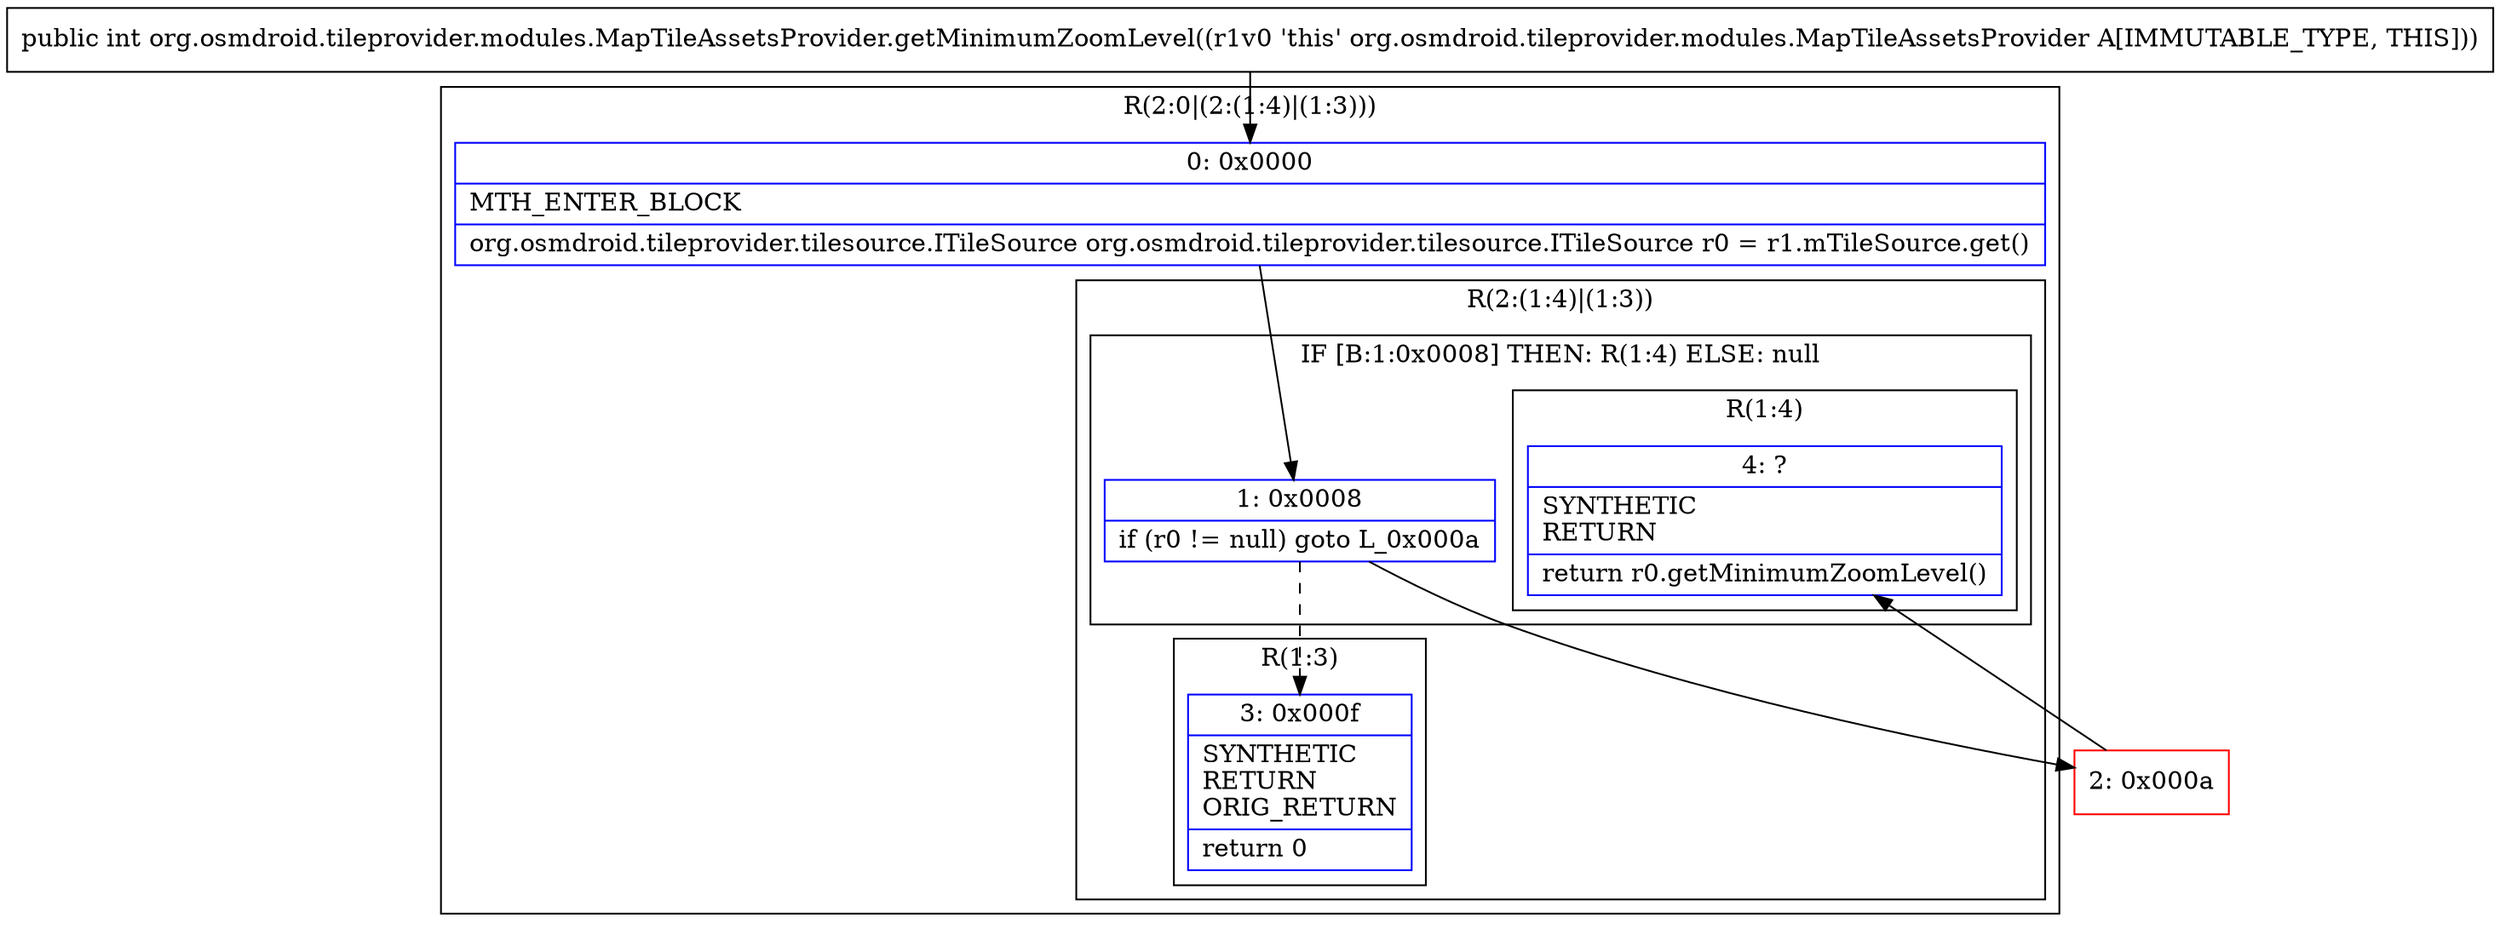 digraph "CFG fororg.osmdroid.tileprovider.modules.MapTileAssetsProvider.getMinimumZoomLevel()I" {
subgraph cluster_Region_522842258 {
label = "R(2:0|(2:(1:4)|(1:3)))";
node [shape=record,color=blue];
Node_0 [shape=record,label="{0\:\ 0x0000|MTH_ENTER_BLOCK\l|org.osmdroid.tileprovider.tilesource.ITileSource org.osmdroid.tileprovider.tilesource.ITileSource r0 = r1.mTileSource.get()\l}"];
subgraph cluster_Region_1937329536 {
label = "R(2:(1:4)|(1:3))";
node [shape=record,color=blue];
subgraph cluster_IfRegion_101058257 {
label = "IF [B:1:0x0008] THEN: R(1:4) ELSE: null";
node [shape=record,color=blue];
Node_1 [shape=record,label="{1\:\ 0x0008|if (r0 != null) goto L_0x000a\l}"];
subgraph cluster_Region_1223314967 {
label = "R(1:4)";
node [shape=record,color=blue];
Node_4 [shape=record,label="{4\:\ ?|SYNTHETIC\lRETURN\l|return r0.getMinimumZoomLevel()\l}"];
}
}
subgraph cluster_Region_621277015 {
label = "R(1:3)";
node [shape=record,color=blue];
Node_3 [shape=record,label="{3\:\ 0x000f|SYNTHETIC\lRETURN\lORIG_RETURN\l|return 0\l}"];
}
}
}
Node_2 [shape=record,color=red,label="{2\:\ 0x000a}"];
MethodNode[shape=record,label="{public int org.osmdroid.tileprovider.modules.MapTileAssetsProvider.getMinimumZoomLevel((r1v0 'this' org.osmdroid.tileprovider.modules.MapTileAssetsProvider A[IMMUTABLE_TYPE, THIS])) }"];
MethodNode -> Node_0;
Node_0 -> Node_1;
Node_1 -> Node_2;
Node_1 -> Node_3[style=dashed];
Node_2 -> Node_4;
}

